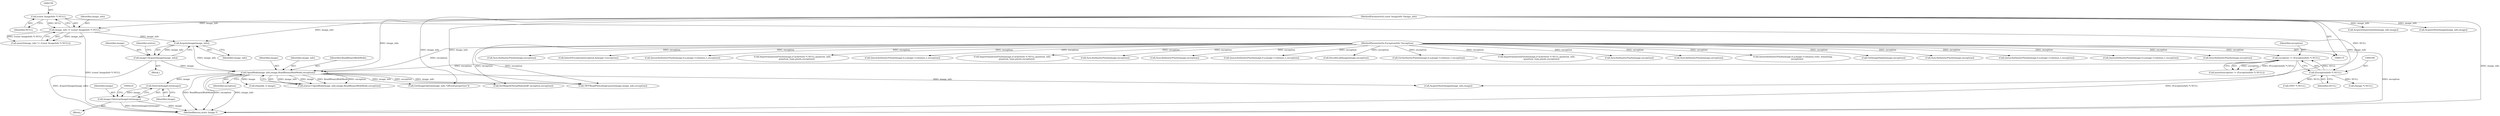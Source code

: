 digraph "0_ImageMagick_f8877abac8e568b2f339cca70c2c3c1b6eaec288@pointer" {
"1000212" [label="(Call,DestroyImageList(image))"];
"1000200" [label="(Call,OpenBlob(image_info,image,ReadBinaryBlobMode,exception))"];
"1000196" [label="(Call,AcquireImage(image_info))"];
"1000156" [label="(Call,image_info != (const ImageInfo *) NULL)"];
"1000116" [label="(MethodParameterIn,const ImageInfo *image_info)"];
"1000158" [label="(Call,(const ImageInfo *) NULL)"];
"1000194" [label="(Call,image=AcquireImage(image_info))"];
"1000183" [label="(Call,exception != (ExceptionInfo *) NULL)"];
"1000117" [label="(MethodParameterIn,ExceptionInfo *exception)"];
"1000185" [label="(Call,(ExceptionInfo *) NULL)"];
"1000210" [label="(Call,image=DestroyImageList(image))"];
"1001878" [label="(Call,SyncAuthenticPixels(image,exception))"];
"1000116" [label="(MethodParameterIn,const ImageInfo *image_info)"];
"1000184" [label="(Identifier,exception)"];
"1003130" [label="(Call,QueueAuthenticPixels(image,0,y,image->columns,1,exception))"];
"1003258" [label="(Call,DecodeLabImage(image,exception))"];
"1000117" [label="(MethodParameterIn,ExceptionInfo *exception)"];
"1000220" [label="(Call,SetMagickThreadValue(tiff_exception,exception))"];
"1002158" [label="(Call,GetAuthenticPixels(image,0,y,image->columns,1,exception))"];
"1000204" [label="(Identifier,exception)"];
"1001115" [label="(Call,AcquireQuantumInfo(image_info,image))"];
"1000199" [label="(Identifier,status)"];
"1000182" [label="(Call,assert(exception != (ExceptionInfo *) NULL))"];
"1000243" [label="(Call,(TIFF *) NULL)"];
"1000157" [label="(Identifier,image_info)"];
"1000197" [label="(Identifier,image_info)"];
"1002244" [label="(Call,ImportQuantumPixels(image,(CacheView *) NULL,quantum_info,\n              quantum_type,pixels,exception))"];
"1000194" [label="(Call,image=AcquireImage(image_info))"];
"1000196" [label="(Call,AcquireImage(image_info))"];
"1003323" [label="(Call,AcquireNextImage(image_info,image))"];
"1000212" [label="(Call,DestroyImageList(image))"];
"1002450" [label="(Call,SyncAuthenticPixels(image,exception))"];
"1003399" [label="(MethodReturn,static Image *)"];
"1000213" [label="(Identifier,image)"];
"1000118" [label="(Block,)"];
"1002255" [label="(Call,SyncAuthenticPixels(image,exception))"];
"1002781" [label="(Call,QueueAuthenticPixels(image,0,y,image->columns,rows_remaining,\n            exception))"];
"1000230" [label="(Call,(thandle_t) image)"];
"1001494" [label="(Call,GetImageDepth(image,exception))"];
"1002986" [label="(Call,SyncAuthenticPixels(image,exception))"];
"1000156" [label="(Call,image_info != (const ImageInfo *) NULL)"];
"1000187" [label="(Identifier,NULL)"];
"1002048" [label="(Call,QueueAuthenticPixels(image,0,y,image->columns,1,exception))"];
"1000211" [label="(Identifier,image)"];
"1000200" [label="(Call,OpenBlob(image_info,image,ReadBinaryBlobMode,exception))"];
"1000198" [label="(Call,status=OpenBlob(image_info,image,ReadBinaryBlobMode,exception))"];
"1002329" [label="(Call,QueueAuthenticPixels(image,0,y,image->columns,1,exception))"];
"1000310" [label="(Call,AcquireNextImage(image_info,image))"];
"1000183" [label="(Call,exception != (ExceptionInfo *) NULL)"];
"1000210" [label="(Call,image=DestroyImageList(image))"];
"1000158" [label="(Call,(const ImageInfo *) NULL)"];
"1000195" [label="(Identifier,image)"];
"1002629" [label="(Call,SyncAuthenticPixels(image,exception))"];
"1003211" [label="(Call,SyncAuthenticPixels(image,exception))"];
"1000185" [label="(Call,(ExceptionInfo *) NULL)"];
"1000201" [label="(Identifier,image_info)"];
"1000203" [label="(Identifier,ReadBinaryBlobMode)"];
"1001546" [label="(Call,InheritException(exception,&image->exception))"];
"1003369" [label="(Call,TIFFReadPhotoshopLayers(image,image_info,exception))"];
"1001849" [label="(Call,QueueAuthenticPixels(image,0,y,image->columns,1,exception))"];
"1000209" [label="(Block,)"];
"1000155" [label="(Call,assert(image_info != (const ImageInfo *) NULL))"];
"1000202" [label="(Identifier,image)"];
"1002066" [label="(Call,ImportQuantumPixels(image,(CacheView *) NULL,quantum_info,\n            quantum_type,pixels,exception))"];
"1002510" [label="(Call,QueueAuthenticPixels(image,0,y,image->columns,1,exception))"];
"1000160" [label="(Identifier,NULL)"];
"1001867" [label="(Call,ImportQuantumPixels(image,(CacheView *) NULL,quantum_info,\n            quantum_type,pixels,exception))"];
"1000215" [label="(Call,(Image *) NULL)"];
"1002077" [label="(Call,SyncAuthenticPixels(image,exception))"];
"1000729" [label="(Call,GetImageOption(image_info,\"tiff:exif-properties\"))"];
"1000212" -> "1000210"  [label="AST: "];
"1000212" -> "1000213"  [label="CFG: "];
"1000213" -> "1000212"  [label="AST: "];
"1000210" -> "1000212"  [label="CFG: "];
"1000212" -> "1000210"  [label="DDG: image"];
"1000200" -> "1000212"  [label="DDG: image"];
"1000200" -> "1000198"  [label="AST: "];
"1000200" -> "1000204"  [label="CFG: "];
"1000201" -> "1000200"  [label="AST: "];
"1000202" -> "1000200"  [label="AST: "];
"1000203" -> "1000200"  [label="AST: "];
"1000204" -> "1000200"  [label="AST: "];
"1000198" -> "1000200"  [label="CFG: "];
"1000200" -> "1003399"  [label="DDG: image_info"];
"1000200" -> "1003399"  [label="DDG: ReadBinaryBlobMode"];
"1000200" -> "1003399"  [label="DDG: exception"];
"1000200" -> "1000198"  [label="DDG: image_info"];
"1000200" -> "1000198"  [label="DDG: image"];
"1000200" -> "1000198"  [label="DDG: ReadBinaryBlobMode"];
"1000200" -> "1000198"  [label="DDG: exception"];
"1000196" -> "1000200"  [label="DDG: image_info"];
"1000116" -> "1000200"  [label="DDG: image_info"];
"1000194" -> "1000200"  [label="DDG: image"];
"1000183" -> "1000200"  [label="DDG: exception"];
"1000117" -> "1000200"  [label="DDG: exception"];
"1000200" -> "1000220"  [label="DDG: exception"];
"1000200" -> "1000230"  [label="DDG: image"];
"1000200" -> "1000310"  [label="DDG: image_info"];
"1000200" -> "1000729"  [label="DDG: image_info"];
"1000200" -> "1003369"  [label="DDG: image_info"];
"1000196" -> "1000194"  [label="AST: "];
"1000196" -> "1000197"  [label="CFG: "];
"1000197" -> "1000196"  [label="AST: "];
"1000194" -> "1000196"  [label="CFG: "];
"1000196" -> "1000194"  [label="DDG: image_info"];
"1000156" -> "1000196"  [label="DDG: image_info"];
"1000116" -> "1000196"  [label="DDG: image_info"];
"1000156" -> "1000155"  [label="AST: "];
"1000156" -> "1000158"  [label="CFG: "];
"1000157" -> "1000156"  [label="AST: "];
"1000158" -> "1000156"  [label="AST: "];
"1000155" -> "1000156"  [label="CFG: "];
"1000156" -> "1003399"  [label="DDG: (const ImageInfo *) NULL"];
"1000156" -> "1000155"  [label="DDG: image_info"];
"1000156" -> "1000155"  [label="DDG: (const ImageInfo *) NULL"];
"1000116" -> "1000156"  [label="DDG: image_info"];
"1000158" -> "1000156"  [label="DDG: NULL"];
"1000116" -> "1000115"  [label="AST: "];
"1000116" -> "1003399"  [label="DDG: image_info"];
"1000116" -> "1000310"  [label="DDG: image_info"];
"1000116" -> "1000729"  [label="DDG: image_info"];
"1000116" -> "1001115"  [label="DDG: image_info"];
"1000116" -> "1003323"  [label="DDG: image_info"];
"1000116" -> "1003369"  [label="DDG: image_info"];
"1000158" -> "1000160"  [label="CFG: "];
"1000159" -> "1000158"  [label="AST: "];
"1000160" -> "1000158"  [label="AST: "];
"1000158" -> "1000185"  [label="DDG: NULL"];
"1000194" -> "1000118"  [label="AST: "];
"1000195" -> "1000194"  [label="AST: "];
"1000199" -> "1000194"  [label="CFG: "];
"1000194" -> "1003399"  [label="DDG: AcquireImage(image_info)"];
"1000183" -> "1000182"  [label="AST: "];
"1000183" -> "1000185"  [label="CFG: "];
"1000184" -> "1000183"  [label="AST: "];
"1000185" -> "1000183"  [label="AST: "];
"1000182" -> "1000183"  [label="CFG: "];
"1000183" -> "1003399"  [label="DDG: (ExceptionInfo *) NULL"];
"1000183" -> "1000182"  [label="DDG: exception"];
"1000183" -> "1000182"  [label="DDG: (ExceptionInfo *) NULL"];
"1000117" -> "1000183"  [label="DDG: exception"];
"1000185" -> "1000183"  [label="DDG: NULL"];
"1000117" -> "1000115"  [label="AST: "];
"1000117" -> "1003399"  [label="DDG: exception"];
"1000117" -> "1000220"  [label="DDG: exception"];
"1000117" -> "1001494"  [label="DDG: exception"];
"1000117" -> "1001546"  [label="DDG: exception"];
"1000117" -> "1001849"  [label="DDG: exception"];
"1000117" -> "1001867"  [label="DDG: exception"];
"1000117" -> "1001878"  [label="DDG: exception"];
"1000117" -> "1002048"  [label="DDG: exception"];
"1000117" -> "1002066"  [label="DDG: exception"];
"1000117" -> "1002077"  [label="DDG: exception"];
"1000117" -> "1002158"  [label="DDG: exception"];
"1000117" -> "1002244"  [label="DDG: exception"];
"1000117" -> "1002255"  [label="DDG: exception"];
"1000117" -> "1002329"  [label="DDG: exception"];
"1000117" -> "1002450"  [label="DDG: exception"];
"1000117" -> "1002510"  [label="DDG: exception"];
"1000117" -> "1002629"  [label="DDG: exception"];
"1000117" -> "1002781"  [label="DDG: exception"];
"1000117" -> "1002986"  [label="DDG: exception"];
"1000117" -> "1003130"  [label="DDG: exception"];
"1000117" -> "1003211"  [label="DDG: exception"];
"1000117" -> "1003258"  [label="DDG: exception"];
"1000117" -> "1003369"  [label="DDG: exception"];
"1000185" -> "1000187"  [label="CFG: "];
"1000186" -> "1000185"  [label="AST: "];
"1000187" -> "1000185"  [label="AST: "];
"1000185" -> "1000215"  [label="DDG: NULL"];
"1000185" -> "1000243"  [label="DDG: NULL"];
"1000210" -> "1000209"  [label="AST: "];
"1000211" -> "1000210"  [label="AST: "];
"1000216" -> "1000210"  [label="CFG: "];
"1000210" -> "1003399"  [label="DDG: DestroyImageList(image)"];
"1000210" -> "1003399"  [label="DDG: image"];
}
